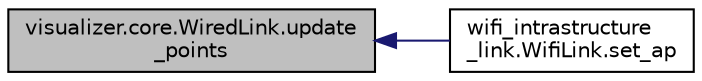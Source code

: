 digraph "visualizer.core.WiredLink.update_points"
{
  edge [fontname="Helvetica",fontsize="10",labelfontname="Helvetica",labelfontsize="10"];
  node [fontname="Helvetica",fontsize="10",shape=record];
  rankdir="LR";
  Node1 [label="visualizer.core.WiredLink.update\l_points",height=0.2,width=0.4,color="black", fillcolor="grey75", style="filled", fontcolor="black"];
  Node1 -> Node2 [dir="back",color="midnightblue",fontsize="10",style="solid"];
  Node2 [label="wifi_intrastructure\l_link.WifiLink.set_ap",height=0.2,width=0.4,color="black", fillcolor="white", style="filled",URL="$d7/de9/classwifi__intrastructure__link_1_1WifiLink.html#afaa1042fd08a883313440a580671d05e",tooltip="Set AP. "];
}
